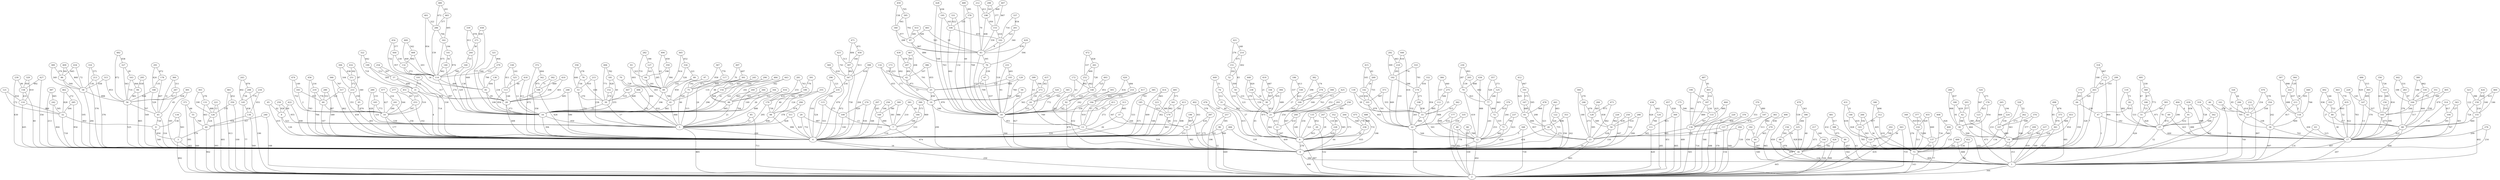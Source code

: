 strict graph G {
0;
1;
2;
3;
4;
5;
6;
7;
8;
9;
10;
11;
12;
13;
14;
15;
16;
17;
18;
19;
20;
21;
22;
23;
24;
25;
26;
27;
28;
29;
30;
31;
32;
33;
34;
35;
36;
37;
38;
39;
40;
41;
42;
43;
44;
45;
46;
47;
48;
49;
50;
51;
52;
53;
54;
55;
56;
57;
58;
59;
60;
61;
62;
63;
64;
65;
66;
67;
68;
69;
70;
71;
72;
73;
74;
75;
76;
77;
78;
79;
80;
81;
82;
83;
84;
85;
86;
87;
88;
89;
90;
91;
92;
93;
94;
95;
96;
97;
98;
99;
100;
101;
102;
103;
104;
105;
106;
107;
108;
109;
110;
111;
112;
113;
114;
115;
116;
117;
118;
119;
120;
121;
122;
123;
124;
125;
126;
127;
128;
129;
130;
131;
132;
133;
134;
135;
136;
137;
138;
139;
140;
141;
142;
143;
144;
145;
146;
147;
148;
149;
150;
151;
152;
153;
154;
155;
156;
157;
158;
159;
160;
161;
162;
163;
164;
165;
166;
167;
168;
169;
170;
171;
172;
173;
174;
175;
176;
177;
178;
179;
180;
181;
182;
183;
184;
185;
186;
187;
188;
189;
190;
191;
192;
193;
194;
195;
196;
197;
198;
199;
200;
201;
202;
203;
204;
205;
206;
207;
208;
209;
210;
211;
212;
213;
214;
215;
216;
217;
218;
219;
220;
221;
222;
223;
224;
225;
226;
227;
228;
229;
230;
231;
232;
233;
234;
235;
236;
237;
238;
239;
240;
241;
242;
243;
244;
245;
246;
247;
248;
249;
250;
251;
252;
253;
254;
255;
256;
257;
258;
259;
260;
261;
262;
263;
264;
265;
266;
267;
268;
269;
270;
271;
272;
273;
274;
275;
276;
277;
278;
279;
280;
281;
282;
283;
284;
285;
286;
287;
288;
289;
290;
291;
292;
293;
294;
295;
296;
297;
298;
299;
300;
301;
302;
303;
304;
305;
306;
307;
308;
309;
310;
311;
312;
313;
314;
315;
316;
317;
318;
319;
320;
321;
322;
323;
324;
325;
326;
327;
328;
329;
330;
331;
332;
333;
334;
335;
336;
337;
338;
339;
340;
341;
342;
343;
344;
345;
346;
347;
348;
349;
350;
351;
352;
353;
354;
355;
356;
357;
358;
359;
360;
361;
362;
363;
364;
365;
366;
367;
368;
369;
370;
371;
372;
373;
374;
375;
376;
377;
378;
379;
380;
381;
382;
383;
384;
385;
386;
387;
388;
389;
390;
391;
392;
393;
394;
395;
396;
397;
398;
399;
400;
401;
402;
403;
404;
405;
406;
407;
408;
409;
410;
411;
412;
413;
414;
415;
416;
417;
418;
419;
420;
421;
422;
423;
424;
425;
426;
427;
428;
429;
430;
431;
432;
433;
434;
435;
436;
437;
438;
439;
440;
441;
442;
443;
444;
445;
446;
447;
448;
449;
450;
451;
452;
453;
454;
455;
456;
457;
458;
459;
460;
461;
462;
463;
464;
465;
466;
467;
468;
469;
470;
471;
472;
473;
474;
475;
476;
477;
478;
479;
480;
481;
482;
483;
484;
485;
486;
487;
488;
489;
490;
491;
492;
493;
494;
495;
496;
497;
498;
499;
56 -- 45  [label=707];
390 -- 7  [label=969];
463 -- 435  [label=770];
48 -- 12  [label=155];
134 -- 9  [label=136];
490 -- 1  [label=659];
248 -- 4  [label=590];
328 -- 0  [label=363];
225 -- 34  [label=856];
393 -- 51  [label=441];
3 -- 0  [label=662];
89 -- 41  [label=959];
481 -- 90  [label=432];
385 -- 4  [label=333];
13 -- 4  [label=224];
315 -- 56  [label=853];
165 -- 5  [label=531];
338 -- 113  [label=811];
186 -- 149  [label=613];
112 -- 33  [label=895];
452 -- 2  [label=66];
49 -- 41  [label=786];
42 -- 25  [label=971];
0 -- 2  [label=406];
9 -- 3  [label=850];
168 -- 56  [label=626];
87 -- 76  [label=886];
125 -- 72  [label=841];
307 -- 118  [label=325];
100 -- 21  [label=625];
214 -- 52  [label=402];
86 -- 58  [label=500];
471 -- 397  [label=684];
209 -- 1  [label=650];
234 -- 136  [label=651];
417 -- 194  [label=572];
290 -- 16  [label=41];
81 -- 28  [label=95];
252 -- 148  [label=482];
406 -- 181  [label=782];
326 -- 43  [label=85];
245 -- 154  [label=522];
459 -- 340  [label=158];
161 -- 43  [label=32];
439 -- 17  [label=990];
316 -- 0  [label=576];
45 -- 9  [label=726];
63 -- 1  [label=131];
208 -- 2  [label=190];
317 -- 60  [label=221];
148 -- 18  [label=242];
164 -- 68  [label=517];
96 -- 2  [label=649];
206 -- 36  [label=705];
406 -- 39  [label=771];
484 -- 154  [label=184];
304 -- 246  [label=270];
46 -- 43  [label=478];
485 -- 4  [label=302];
421 -- 151  [label=276];
58 -- 56  [label=898];
494 -- 49  [label=43];
381 -- 7  [label=210];
24 -- 18  [label=553];
132 -- 114  [label=372];
498 -- 361  [label=85];
162 -- 141  [label=194];
423 -- 347  [label=741];
19 -- 0  [label=299];
60 -- 10  [label=987];
217 -- 34  [label=473];
276 -- 0  [label=216];
257 -- 96  [label=395];
369 -- 347  [label=618];
439 -- 91  [label=436];
413 -- 179  [label=282];
60 -- 4  [label=167];
54 -- 23  [label=438];
146 -- 143  [label=635];
269 -- 142  [label=26];
402 -- 287  [label=578];
323 -- 159  [label=396];
125 -- 77  [label=248];
398 -- 347  [label=618];
208 -- 145  [label=736];
489 -- 18  [label=49];
90 -- 73  [label=857];
430 -- 25  [label=692];
463 -- 17  [label=52];
379 -- 72  [label=810];
113 -- 16  [label=856];
493 -- 148  [label=525];
176 -- 123  [label=923];
186 -- 100  [label=337];
429 -- 83  [label=676];
68 -- 1  [label=646];
110 -- 32  [label=864];
377 -- 216  [label=912];
91 -- 17  [label=488];
113 -- 28  [label=148];
319 -- 27  [label=728];
425 -- 100  [label=713];
126 -- 2  [label=393];
318 -- 263  [label=188];
464 -- 2  [label=566];
344 -- 16  [label=26];
140 -- 114  [label=962];
412 -- 191  [label=847];
136 -- 2  [label=560];
224 -- 107  [label=539];
408 -- 400  [label=926];
47 -- 0  [label=1];
358 -- 78  [label=278];
434 -- 58  [label=72];
378 -- 106  [label=335];
370 -- 157  [label=551];
304 -- 23  [label=180];
438 -- 124  [label=642];
108 -- 33  [label=838];
444 -- 132  [label=230];
118 -- 17  [label=204];
472 -- 261  [label=828];
78 -- 53  [label=736];
308 -- 21  [label=763];
180 -- 30  [label=91];
401 -- 114  [label=954];
213 -- 58  [label=130];
407 -- 153  [label=867];
12 -- 2  [label=492];
177 -- 2  [label=350];
66 -- 2  [label=330];
389 -- 58  [label=349];
93 -- 84  [label=323];
383 -- 270  [label=982];
392 -- 28  [label=208];
114 -- 81  [label=496];
236 -- 6  [label=20];
35 -- 6  [label=615];
392 -- 188  [label=71];
245 -- 88  [label=48];
445 -- 49  [label=914];
374 -- 14  [label=577];
92 -- 0  [label=479];
120 -- 2  [label=759];
281 -- 170  [label=255];
238 -- 21  [label=159];
306 -- 233  [label=164];
10 -- 5  [label=536];
492 -- 80  [label=936];
43 -- 36  [label=338];
418 -- 113  [label=66];
408 -- 73  [label=734];
47 -- 27  [label=182];
310 -- 192  [label=774];
200 -- 6  [label=149];
262 -- 0  [label=508];
462 -- 32  [label=828];
6 -- 0  [label=278];
362 -- 33  [label=415];
221 -- 126  [label=13];
62 -- 30  [label=386];
108 -- 22  [label=265];
458 -- 16  [label=777];
99 -- 1  [label=810];
251 -- 95  [label=340];
117 -- 75  [label=873];
411 -- 18  [label=373];
327 -- 56  [label=563];
57 -- 31  [label=698];
370 -- 197  [label=480];
103 -- 68  [label=675];
271 -- 244  [label=38];
167 -- 61  [label=689];
360 -- 267  [label=311];
449 -- 74  [label=51];
287 -- 0  [label=175];
364 -- 222  [label=120];
41 -- 5  [label=846];
109 -- 4  [label=100];
407 -- 198  [label=469];
69 -- 17  [label=421];
53 -- 5  [label=751];
427 -- 158  [label=992];
124 -- 111  [label=766];
432 -- 233  [label=87];
449 -- 6  [label=40];
477 -- 241  [label=216];
61 -- 26  [label=606];
174 -- 108  [label=271];
421 -- 214  [label=248];
218 -- 192  [label=291];
111 -- 23  [label=565];
89 -- 49  [label=142];
138 -- 28  [label=234];
157 -- 23  [label=166];
213 -- 0  [label=376];
404 -- 27  [label=290];
491 -- 56  [label=636];
301 -- 75  [label=999];
210 -- 13  [label=67];
201 -- 83  [label=340];
380 -- 330  [label=862];
207 -- 4  [label=348];
76 -- 67  [label=239];
396 -- 34  [label=48];
114 -- 16  [label=997];
29 -- 4  [label=752];
74 -- 35  [label=312];
216 -- 137  [label=72];
55 -- 40  [label=768];
106 -- 18  [label=662];
145 -- 2  [label=77];
310 -- 174  [label=781];
273 -- 24  [label=29];
441 -- 122  [label=483];
409 -- 58  [label=868];
395 -- 340  [label=941];
393 -- 27  [label=70];
180 -- 62  [label=629];
255 -- 98  [label=124];
339 -- 271  [label=978];
307 -- 222  [label=998];
455 -- 216  [label=829];
42 -- 19  [label=12];
167 -- 26  [label=208];
71 -- 12  [label=662];
177 -- 22  [label=614];
201 -- 102  [label=523];
357 -- 77  [label=520];
414 -- 4  [label=609];
399 -- 24  [label=43];
447 -- 39  [label=519];
155 -- 68  [label=840];
358 -- 53  [label=446];
297 -- 42  [label=492];
282 -- 127  [label=190];
71 -- 0  [label=839];
350 -- 126  [label=375];
361 -- 1  [label=453];
79 -- 12  [label=419];
104 -- 17  [label=767];
145 -- 136  [label=838];
324 -- 176  [label=271];
351 -- 164  [label=751];
267 -- 56  [label=917];
194 -- 18  [label=330];
294 -- 98  [label=974];
410 -- 28  [label=401];
427 -- 0  [label=356];
192 -- 22  [label=849];
436 -- 12  [label=988];
473 -- 128  [label=973];
319 -- 302  [label=73];
465 -- 162  [label=495];
492 -- 355  [label=146];
496 -- 39  [label=809];
450 -- 347  [label=913];
132 -- 81  [label=34];
260 -- 16  [label=149];
214 -- 151  [label=671];
139 -- 101  [label=224];
153 -- 83  [label=339];
359 -- 49  [label=584];
342 -- 4  [label=358];
199 -- 57  [label=512];
184 -- 4  [label=533];
487 -- 403  [label=81];
495 -- 51  [label=67];
105 -- 18  [label=551];
253 -- 4  [label=102];
193 -- 31  [label=713];
481 -- 388  [label=517];
416 -- 5  [label=488];
487 -- 130  [label=671];
478 -- 23  [label=323];
130 -- 2  [label=565];
362 -- 12  [label=999];
94 -- 56  [label=983];
51 -- 27  [label=826];
296 -- 235  [label=121];
151 -- 50  [label=83];
246 -- 23  [label=273];
379 -- 71  [label=244];
171 -- 64  [label=205];
116 -- 19  [label=455];
383 -- 44  [label=513];
419 -- 38  [label=21];
194 -- 13  [label=919];
142 -- 101  [label=934];
420 -- 194  [label=416];
470 -- 43  [label=254];
27 -- 0  [label=52];
154 -- 88  [label=584];
478 -- 61  [label=900];
419 -- 336  [label=687];
261 -- 148  [label=728];
367 -- 75  [label=958];
433 -- 87  [label=309];
434 -- 86  [label=645];
270 -- 1  [label=965];
365 -- 17  [label=370];
49 -- 16  [label=196];
45 -- 0  [label=316];
110 -- 0  [label=445];
169 -- 7  [label=690];
251 -- 233  [label=372];
198 -- 83  [label=408];
254 -- 57  [label=207];
488 -- 0  [label=198];
498 -- 375  [label=676];
269 -- 101  [label=755];
300 -- 169  [label=780];
422 -- 4  [label=408];
22 -- 2  [label=296];
265 -- 224  [label=194];
64 -- 0  [label=359];
385 -- 185  [label=793];
401 -- 286  [label=322];
232 -- 1  [label=997];
131 -- 126  [label=888];
107 -- 0  [label=134];
183 -- 60  [label=917];
313 -- 37  [label=685];
140 -- 16  [label=274];
262 -- 107  [label=273];
490 -- 270  [label=456];
453 -- 14  [label=954];
323 -- 155  [label=122];
415 -- 269  [label=83];
286 -- 114  [label=159];
369 -- 4  [label=470];
222 -- 211  [label=837];
141 -- 114  [label=974];
22 -- 12  [label=544];
52 -- 50  [label=509];
428 -- 195  [label=636];
283 -- 68  [label=376];
424 -- 155  [label=160];
25 -- 18  [label=970];
339 -- 244  [label=911];
322 -- 199  [label=642];
101 -- 22  [label=643];
388 -- 90  [label=975];
195 -- 106  [label=163];
124 -- 2  [label=285];
489 -- 378  [label=395];
242 -- 32  [label=595];
456 -- 219  [label=216];
345 -- 24  [label=595];
460 -- 155  [label=146];
127 -- 49  [label=285];
350 -- 2  [label=100];
494 -- 359  [label=659];
87 -- 83  [label=967];
61 -- 23  [label=857];
163 -- 94  [label=844];
160 -- 16  [label=329];
312 -- 73  [label=635];
347 -- 235  [label=234];
133 -- 2  [label=714];
67 -- 18  [label=937];
143 -- 120  [label=593];
191 -- 61  [label=595];
20 -- 2  [label=532];
451 -- 10  [label=510];
134 -- 3  [label=583];
425 -- 21  [label=253];
141 -- 140  [label=34];
204 -- 0  [label=530];
163 -- 56  [label=714];
278 -- 100  [label=120];
348 -- 2  [label=730];
230 -- 205  [label=993];
343 -- 104  [label=127];
446 -- 218  [label=616];
187 -- 130  [label=889];
23 -- 2  [label=893];
461 -- 350  [label=652];
226 -- 54  [label=962];
247 -- 228  [label=116];
366 -- 4  [label=862];
36 -- 1  [label=497];
305 -- 92  [label=102];
63 -- 17  [label=515];
211 -- 36  [label=817];
57 -- 4  [label=714];
174 -- 22  [label=532];
296 -- 4  [label=316];
85 -- 5  [label=11];
328 -- 262  [label=52];
287 -- 15  [label=434];
325 -- 16  [label=12];
264 -- 6  [label=373];
187 -- 133  [label=124];
179 -- 4  [label=883];
31 -- 28  [label=976];
409 -- 86  [label=941];
131 -- 40  [label=463];
335 -- 2  [label=385];
488 -- 236  [label=696];
417 -- 13  [label=76];
75 -- 5  [label=515];
459 -- 395  [label=705];
474 -- 10  [label=752];
482 -- 327  [label=838];
12 -- 0  [label=851];
7 -- 4  [label=116];
84 -- 49  [label=181];
46 -- 1  [label=303];
150 -- 17  [label=399];
175 -- 133  [label=506];
99 -- 34  [label=976];
13 -- 0  [label=516];
109 -- 7  [label=15];
126 -- 40  [label=224];
203 -- 14  [label=380];
360 -- 45  [label=31];
32 -- 9  [label=902];
285 -- 32  [label=304];
366 -- 317  [label=767];
426 -- 34  [label=782];
222 -- 118  [label=688];
324 -- 123  [label=947];
340 -- 87  [label=977];
387 -- 242  [label=945];
149 -- 100  [label=623];
274 -- 109  [label=820];
476 -- 2  [label=196];
139 -- 33  [label=39];
473 -- 23  [label=662];
8 -- 5  [label=523];
30 -- 14  [label=506];
156 -- 34  [label=928];
277 -- 10  [label=544];
191 -- 167  [label=573];
357 -- 125  [label=273];
5 -- 2  [label=885];
263 -- 0  [label=7];
347 -- 4  [label=872];
223 -- 4  [label=546];
176 -- 30  [label=954];
170 -- 98  [label=730];
228 -- 6  [label=629];
50 -- 21  [label=121];
486 -- 365  [label=515];
40 -- 2  [label=902];
457 -- 2  [label=851];
240 -- 2  [label=168];
80 -- 17  [label=38];
326 -- 206  [label=44];
391 -- 189  [label=776];
249 -- 88  [label=845];
469 -- 468  [label=542];
367 -- 117  [label=770];
364 -- 118  [label=39];
499 -- 1  [label=668];
102 -- 83  [label=9];
260 -- 88  [label=502];
90 -- 1  [label=542];
484 -- 16  [label=161];
59 -- 0  [label=827];
197 -- 2  [label=569];
21 -- 11  [label=433];
389 -- 86  [label=379];
331 -- 18  [label=132];
420 -- 210  [label=484];
78 -- 39  [label=436];
17 -- 1  [label=207];
156 -- 99  [label=592];
159 -- 155  [label=218];
193 -- 28  [label=317];
436 -- 79  [label=848];
495 -- 368  [label=330];
65 -- 4  [label=435];
144 -- 34  [label=693];
69 -- 27  [label=872];
76 -- 18  [label=799];
255 -- 170  [label=67];
190 -- 130  [label=381];
198 -- 153  [label=950];
11 -- 6  [label=597];
325 -- 113  [label=2];
330 -- 164  [label=62];
352 -- 228  [label=40];
372 -- 342  [label=804];
410 -- 188  [label=849];
298 -- 198  [label=163];
416 -- 88  [label=322];
200 -- 11  [label=414];
390 -- 184  [label=573];
151 -- 52  [label=292];
28 -- 4  [label=408];
332 -- 174  [label=454];
315 -- 58  [label=938];
85 -- 2  [label=711];
44 -- 34  [label=507];
184 -- 7  [label=346];
274 -- 4  [label=930];
0 -- 1  [label=386];
352 -- 6  [label=585];
391 -- 98  [label=442];
135 -- 20  [label=852];
30 -- 1  [label=193];
192 -- 174  [label=598];
231 -- 18  [label=93];
278 -- 21  [label=169];
204 -- 23  [label=596];
173 -- 19  [label=271];
426 -- 2  [label=999];
73 -- 1  [label=806];
27 -- 17  [label=600];
153 -- 102  [label=418];
175 -- 2  [label=489];
117 -- 5  [label=24];
16 -- 4  [label=394];
233 -- 10  [label=351];
388 -- 1  [label=43];
178 -- 168  [label=135];
445 -- 334  [label=652];
28 -- 16  [label=373];
272 -- 0  [label=964];
405 -- 103  [label=479];
152 -- 39  [label=374];
289 -- 165  [label=155];
96 -- 4  [label=110];
295 -- 94  [label=630];
396 -- 225  [label=284];
257 -- 2  [label=32];
281 -- 189  [label=743];
101 -- 33  [label=978];
143 -- 73  [label=785];
178 -- 45  [label=807];
79 -- 77  [label=821];
138 -- 81  [label=404];
232 -- 43  [label=233];
308 -- 100  [label=707];
397 -- 4  [label=758];
430 -- 297  [label=670];
433 -- 83  [label=541];
147 -- 17  [label=13];
189 -- 98  [label=46];
297 -- 25  [label=791];
414 -- 223  [label=483];
486 -- 147  [label=929];
468 -- 114  [label=203];
243 -- 145  [label=402];
137 -- 73  [label=332];
402 -- 15  [label=303];
479 -- 225  [label=539];
25 -- 19  [label=458];
371 -- 2  [label=395];
51 -- 0  [label=426];
356 -- 333  [label=726];
68 -- 17  [label=833];
293 -- 200  [label=60];
496 -- 5  [label=610];
394 -- 38  [label=935];
341 -- 4  [label=151];
361 -- 14  [label=326];
314 -- 17  [label=154];
442 -- 164  [label=188];
77 -- 72  [label=968];
238 -- 38  [label=54];
311 -- 5  [label=828];
223 -- 179  [label=380];
112 -- 22  [label=808];
291 -- 178  [label=872];
313 -- 15  [label=347];
165 -- 10  [label=773];
329 -- 110  [label=610];
415 -- 142  [label=165];
365 -- 147  [label=495];
115 -- 4  [label=163];
384 -- 112  [label=157];
104 -- 68  [label=391];
218 -- 22  [label=310];
413 -- 4  [label=498];
82 -- 47  [label=916];
229 -- 147  [label=145];
447 -- 5  [label=170];
29 -- 7  [label=987];
231 -- 105  [label=601];
15 -- 4  [label=253];
386 -- 42  [label=107];
189 -- 170  [label=435];
440 -- 118  [label=766];
215 -- 5  [label=238];
468 -- 132  [label=892];
497 -- 301  [label=407];
38 -- 21  [label=912];
225 -- 99  [label=19];
24 -- 13  [label=749];
475 -- 6  [label=731];
342 -- 188  [label=975];
95 -- 4  [label=401];
240 -- 40  [label=357];
266 -- 143  [label=192];
216 -- 73  [label=511];
280 -- 4  [label=589];
458 -- 271  [label=859];
64 -- 47  [label=238];
268 -- 180  [label=837];
299 -- 0  [label=811];
188 -- 28  [label=542];
116 -- 42  [label=576];
363 -- 120  [label=36];
303 -- 126  [label=190];
152 -- 16  [label=255];
215 -- 53  [label=910];
354 -- 36  [label=242];
203 -- 62  [label=377];
164 -- 103  [label=244];
493 -- 92  [label=851];
349 -- 73  [label=276];
471 -- 450  [label=971];
344 -- 88  [label=5];
170 -- 5  [label=295];
39 -- 5  [label=17];
40 -- 3  [label=479];
154 -- 16  [label=296];
168 -- 45  [label=529];
374 -- 107  [label=598];
305 -- 0  [label=432];
273 -- 18  [label=563];
403 -- 130  [label=425];
97 -- 5  [label=46];
106 -- 102  [label=455];
119 -- 82  [label=73];
150 -- 103  [label=510];
440 -- 211  [label=955];
480 -- 286  [label=672];
19 -- 18  [label=246];
182 -- 34  [label=456];
48 -- 0  [label=778];
431 -- 120  [label=639];
158 -- 0  [label=60];
66 -- 12  [label=788];
302 -- 0  [label=35];
299 -- 263  [label=143];
412 -- 61  [label=625];
4 -- 0  [label=16];
182 -- 44  [label=3];
56 -- 0  [label=525];
248 -- 28  [label=495];
354 -- 43  [label=358];
397 -- 347  [label=892];
267 -- 45  [label=45];
309 -- 111  [label=815];
239 -- 158  [label=90];
246 -- 128  [label=676];
411 -- 13  [label=273];
166 -- 51  [label=721];
92 -- 18  [label=745];
235 -- 115  [label=192];
235 -- 4  [label=524];
460 -- 159  [label=915];
483 -- 83  [label=19];
181 -- 39  [label=40];
363 -- 2  [label=719];
268 -- 30  [label=908];
353 -- 26  [label=696];
36 -- 17  [label=702];
371 -- 55  [label=66];
33 -- 22  [label=484];
230 -- 79  [label=287];
86 -- 0  [label=195];
212 -- 198  [label=611];
161 -- 1  [label=732];
210 -- 194  [label=489];
58 -- 0  [label=284];
263 -- 64  [label=320];
317 -- 4  [label=459];
52 -- 21  [label=233];
443 -- 88  [label=241];
450 -- 397  [label=160];
196 -- 15  [label=897];
288 -- 54  [label=514];
335 -- 22  [label=250];
351 -- 68  [label=258];
83 -- 76  [label=395];
95 -- 10  [label=870];
70 -- 16  [label=884];
185 -- 4  [label=671];
128 -- 54  [label=589];
318 -- 272  [label=967];
59 -- 19  [label=889];
443 -- 249  [label=342];
202 -- 2  [label=635];
284 -- 128  [label=481];
285 -- 0  [label=954];
237 -- 71  [label=796];
446 -- 22  [label=416];
337 -- 102  [label=716];
258 -- 6  [label=254];
353 -- 0  [label=242];
479 -- 396  [label=343];
456 -- 4  [label=783];
199 -- 31  [label=304];
451 -- 253  [label=125];
331 -- 106  [label=422];
80 -- 68  [label=217];
250 -- 54  [label=639];
423 -- 397  [label=513];
462 -- 285  [label=272];
55 -- 2  [label=560];
11 -- 0  [label=409];
280 -- 60  [label=553];
291 -- 168  [label=424];
384 -- 275  [label=440];
179 -- 15  [label=86];
127 -- 84  [label=163];
84 -- 41  [label=183];
249 -- 5  [label=704];
321 -- 81  [label=366];
311 -- 4  [label=829];
320 -- 18  [label=772];
472 -- 252  [label=337];
119 -- 27  [label=882];
160 -- 114  [label=789];
162 -- 114  [label=675];
122 -- 0  [label=356];
31 -- 4  [label=4];
288 -- 0  [label=200];
395 -- 87  [label=792];
314 -- 104  [label=817];
133 -- 130  [label=767];
276 -- 17  [label=209];
70 -- 49  [label=728];
224 -- 14  [label=233];
435 -- 80  [label=603];
205 -- 79  [label=139];
93 -- 49  [label=693];
219 -- 4  [label=784];
53 -- 39  [label=270];
3 -- 2  [label=892];
236 -- 0  [label=935];
206 -- 43  [label=414];
62 -- 14  [label=464];
144 -- 2  [label=559];
376 -- 130  [label=868];
261 -- 252  [label=909];
18 -- 0  [label=364];
37 -- 15  [label=544];
438 -- 111  [label=626];
91 -- 27  [label=432];
7 -- 0  [label=874];
9 -- 0  [label=540];
118 -- 36  [label=600];
243 -- 208  [label=879];
73 -- 2  [label=143];
75 -- 41  [label=326];
34 -- 1  [label=154];
241 -- 10  [label=246];
244 -- 16  [label=136];
121 -- 32  [label=172];
148 -- 92  [label=318];
169 -- 4  [label=112];
219 -- 60  [label=778];
329 -- 158  [label=954];
368 -- 51  [label=773];
233 -- 95  [label=259];
400 -- 137  [label=560];
122 -- 26  [label=324];
102 -- 18  [label=518];
41 -- 16  [label=841];
221 -- 2  [label=601];
398 -- 4  [label=204];
83 -- 18  [label=152];
386 -- 25  [label=855];
107 -- 14  [label=869];
242 -- 0  [label=804];
375 -- 361  [label=970];
271 -- 16  [label=668];
441 -- 0  [label=755];
4 -- 2  [label=250];
217 -- 144  [label=240];
337 -- 201  [label=654];
346 -- 312  [label=606];
387 -- 0  [label=213];
18 -- 13  [label=851];
437 -- 273  [label=262];
345 -- 13  [label=365];
16 -- 5  [label=950];
188 -- 4  [label=426];
422 -- 8  [label=60];
43 -- 1  [label=740];
137 -- 2  [label=77];
336 -- 38  [label=997];
146 -- 120  [label=828];
196 -- 0  [label=427];
185 -- 179  [label=833];
270 -- 44  [label=403];
277 -- 253  [label=447];
6 -- 2  [label=887];
129 -- 25  [label=848];
373 -- 33  [label=355];
292 -- 218  [label=483];
377 -- 73  [label=89];
469 -- 114  [label=409];
130 -- 23  [label=665];
338 -- 325  [label=141];
355 -- 68  [label=27];
50 -- 38  [label=231];
312 -- 143  [label=677];
499 -- 73  [label=202];
241 -- 4  [label=256];
333 -- 103  [label=816];
100 -- 11  [label=254];
166 -- 27  [label=971];
279 -- 114  [label=155];
20 -- 6  [label=953];
292 -- 192  [label=309];
349 -- 216  [label=919];
424 -- 159  [label=469];
183 -- 10  [label=2];
21 -- 6  [label=842];
368 -- 166  [label=677];
227 -- 14  [label=902];
320 -- 24  [label=109];
334 -- 49  [label=526];
346 -- 73  [label=405];
382 -- 100  [label=298];
375 -- 1  [label=681];
171 -- 0  [label=328];
461 -- 2  [label=913];
457 -- 309  [label=926];
348 -- 12  [label=5];
480 -- 465  [label=201];
399 -- 273  [label=594];
444 -- 114  [label=957];
452 -- 0  [label=134];
37 -- 4  [label=26];
485 -- 341  [label=571];
442 -- 283  [label=531];
466 -- 4  [label=949];
283 -- 164  [label=97];
227 -- 1  [label=348];
32 -- 0  [label=718];
98 -- 5  [label=608];
211 -- 118  [label=2];
343 -- 17  [label=365];
470 -- 354  [label=578];
252 -- 18  [label=272];
432 -- 251  [label=302];
275 -- 33  [label=25];
209 -- 14  [label=427];
220 -- 130  [label=37];
226 -- 0  [label=447];
316 -- 213  [label=571];
14 -- 1  [label=353];
250 -- 23  [label=552];
303 -- 131  [label=276];
376 -- 2  [label=379];
181 -- 152  [label=628];
382 -- 278  [label=174];
279 -- 81  [label=790];
448 -- 21  [label=276];
418 -- 16  [label=411];
482 -- 56  [label=872];
26 -- 0  [label=434];
286 -- 162  [label=794];
332 -- 22  [label=954];
8 -- 4  [label=126];
359 -- 84  [label=198];
98 -- 4  [label=996];
172 -- 148  [label=992];
142 -- 22  [label=701];
44 -- 1  [label=540];
475 -- 236  [label=778];
74 -- 6  [label=27];
120 -- 73  [label=586];
207 -- 169  [label=245];
333 -- 150  [label=369];
378 -- 18  [label=768];
72 -- 71  [label=535];
159 -- 68  [label=724];
10 -- 4  [label=177];
155 -- 1  [label=402];
33 -- 12  [label=501];
220 -- 2  [label=498];
237 -- 12  [label=623];
491 -- 0  [label=595];
228 -- 0  [label=64];
256 -- 7  [label=381];
39 -- 16  [label=55];
284 -- 54  [label=838];
129 -- 19  [label=760];
158 -- 110  [label=431];
205 -- 77  [label=402];
404 -- 91  [label=4];
239 -- 0  [label=630];
295 -- 0  [label=549];
88 -- 5  [label=21];
5 -- 4  [label=230];
111 -- 2  [label=620];
88 -- 16  [label=685];
474 -- 183  [label=149];
265 -- 107  [label=669];
301 -- 41  [label=135];
400 -- 73  [label=110];
327 -- 163  [label=29];
293 -- 6  [label=447];
15 -- 0  [label=982];
54 -- 0  [label=330];
309 -- 2  [label=805];
476 -- 257  [label=716];
264 -- 236  [label=548];
322 -- 31  [label=718];
103 -- 17  [label=37];
38 -- 6  [label=45];
253 -- 10  [label=187];
23 -- 0  [label=19];
149 -- 21  [label=27];
147 -- 103  [label=327];
428 -- 18  [label=548];
321 -- 279  [label=904];
437 -- 18  [label=11];
483 -- 87  [label=509];
72 -- 12  [label=253];
330 -- 68  [label=464];
467 -- 297  [label=341];
121 -- 110  [label=816];
294 -- 5  [label=378];
356 -- 103  [label=632];
17 -- 0  [label=497];
123 -- 30  [label=834];
234 -- 145  [label=774];
115 -- 109  [label=175];
455 -- 137  [label=849];
431 -- 146  [label=31];
67 -- 25  [label=419];
212 -- 83  [label=70];
190 -- 187  [label=108];
467 -- 42  [label=204];
256 -- 169  [label=166];
302 -- 27  [label=646];
229 -- 17  [label=783];
372 -- 4  [label=672];
14 -- 0  [label=735];
77 -- 12  [label=241];
266 -- 73  [label=36];
289 -- 5  [label=629];
173 -- 42  [label=223];
403 -- 187  [label=214];
497 -- 75  [label=70];
380 -- 164  [label=186];
282 -- 49  [label=731];
26 -- 23  [label=272];
405 -- 164  [label=589];
275 -- 112  [label=506];
477 -- 10  [label=427];
65 -- 8  [label=92];
454 -- 444  [label=377];
244 -- 160  [label=721];
135 -- 6  [label=521];
82 -- 27  [label=533];
1 -- 2  [label=344];
254 -- 4  [label=530];
258 -- 135  [label=495];
259 -- 8  [label=928];
128 -- 23  [label=395];
157 -- 2  [label=154];
334 -- 89  [label=221];
136 -- 40  [label=936];
81 -- 16  [label=106];
373 -- 101  [label=997];
465 -- 286  [label=377];
466 -- 0  [label=339];
272 -- 263  [label=424];
35 -- 21  [label=632];
453 -- 361  [label=460];
394 -- 21  [label=689];
464 -- 133  [label=880];
123 -- 1  [label=473];
290 -- 154  [label=447];
306 -- 251  [label=636];
195 -- 18  [label=763];
202 -- 120  [label=709];
336 -- 6  [label=875];
259 -- 5  [label=955];
341 -- 179  [label=982];
454 -- 114  [label=732];
448 -- 238  [label=820];
172 -- 92  [label=43];
97 -- 75  [label=192];
298 -- 153  [label=377];
355 -- 80  [label=722];
197 -- 157  [label=974];
429 -- 76  [label=594];
105 -- 25  [label=127];
381 -- 184  [label=44];
247 -- 6  [label=29];
435 -- 17  [label=922];
94 -- 0  [label=865];
34 -- 2  [label=445];
300 -- 7  [label=986];
340 -- 83  [label=288];
}
